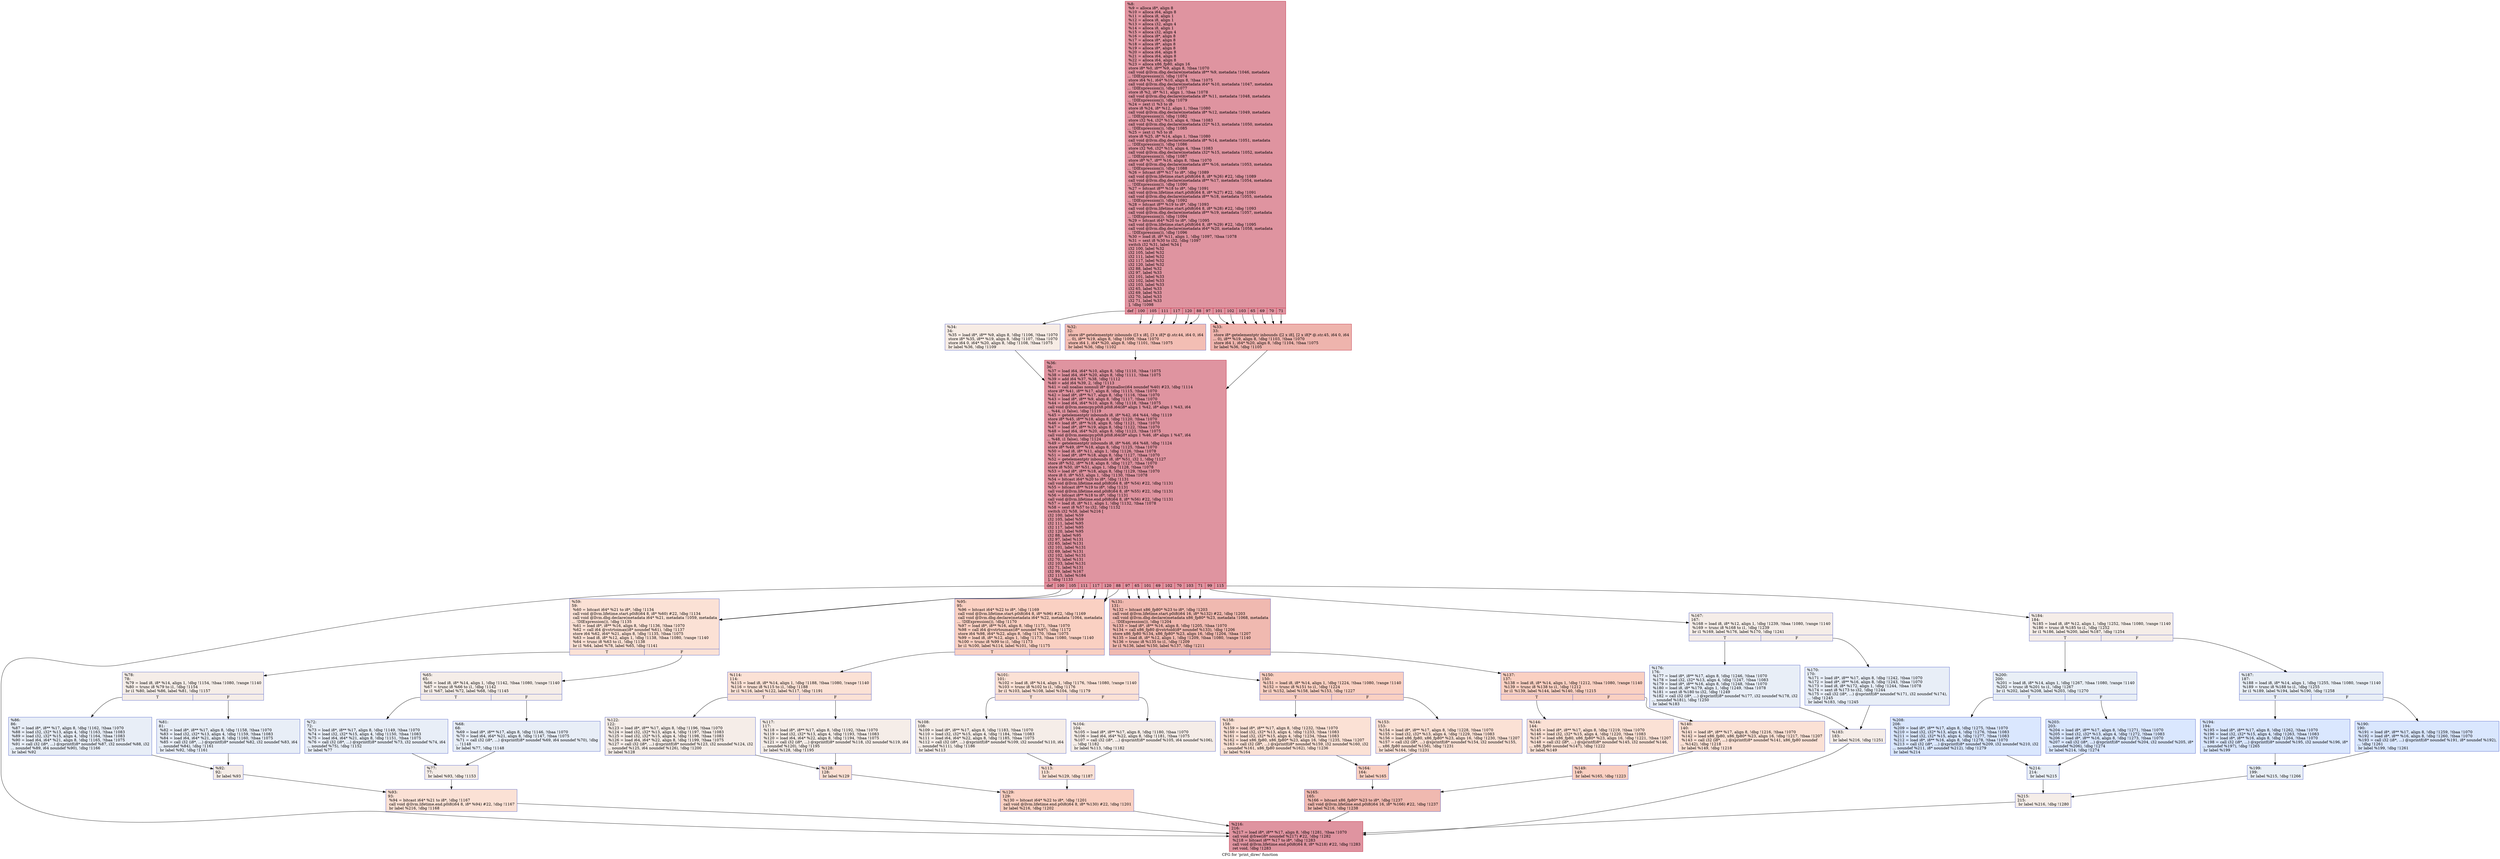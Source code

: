 digraph "CFG for 'print_direc' function" {
	label="CFG for 'print_direc' function";

	Node0x19d0b50 [shape=record,color="#b70d28ff", style=filled, fillcolor="#b70d2870",label="{%8:\l  %9 = alloca i8*, align 8\l  %10 = alloca i64, align 8\l  %11 = alloca i8, align 1\l  %12 = alloca i8, align 1\l  %13 = alloca i32, align 4\l  %14 = alloca i8, align 1\l  %15 = alloca i32, align 4\l  %16 = alloca i8*, align 8\l  %17 = alloca i8*, align 8\l  %18 = alloca i8*, align 8\l  %19 = alloca i8*, align 8\l  %20 = alloca i64, align 8\l  %21 = alloca i64, align 8\l  %22 = alloca i64, align 8\l  %23 = alloca x86_fp80, align 16\l  store i8* %0, i8** %9, align 8, !tbaa !1070\l  call void @llvm.dbg.declare(metadata i8** %9, metadata !1046, metadata\l... !DIExpression()), !dbg !1074\l  store i64 %1, i64* %10, align 8, !tbaa !1075\l  call void @llvm.dbg.declare(metadata i64* %10, metadata !1047, metadata\l... !DIExpression()), !dbg !1077\l  store i8 %2, i8* %11, align 1, !tbaa !1078\l  call void @llvm.dbg.declare(metadata i8* %11, metadata !1048, metadata\l... !DIExpression()), !dbg !1079\l  %24 = zext i1 %3 to i8\l  store i8 %24, i8* %12, align 1, !tbaa !1080\l  call void @llvm.dbg.declare(metadata i8* %12, metadata !1049, metadata\l... !DIExpression()), !dbg !1082\l  store i32 %4, i32* %13, align 4, !tbaa !1083\l  call void @llvm.dbg.declare(metadata i32* %13, metadata !1050, metadata\l... !DIExpression()), !dbg !1085\l  %25 = zext i1 %5 to i8\l  store i8 %25, i8* %14, align 1, !tbaa !1080\l  call void @llvm.dbg.declare(metadata i8* %14, metadata !1051, metadata\l... !DIExpression()), !dbg !1086\l  store i32 %6, i32* %15, align 4, !tbaa !1083\l  call void @llvm.dbg.declare(metadata i32* %15, metadata !1052, metadata\l... !DIExpression()), !dbg !1087\l  store i8* %7, i8** %16, align 8, !tbaa !1070\l  call void @llvm.dbg.declare(metadata i8** %16, metadata !1053, metadata\l... !DIExpression()), !dbg !1088\l  %26 = bitcast i8** %17 to i8*, !dbg !1089\l  call void @llvm.lifetime.start.p0i8(i64 8, i8* %26) #22, !dbg !1089\l  call void @llvm.dbg.declare(metadata i8** %17, metadata !1054, metadata\l... !DIExpression()), !dbg !1090\l  %27 = bitcast i8** %18 to i8*, !dbg !1091\l  call void @llvm.lifetime.start.p0i8(i64 8, i8* %27) #22, !dbg !1091\l  call void @llvm.dbg.declare(metadata i8** %18, metadata !1055, metadata\l... !DIExpression()), !dbg !1092\l  %28 = bitcast i8** %19 to i8*, !dbg !1093\l  call void @llvm.lifetime.start.p0i8(i64 8, i8* %28) #22, !dbg !1093\l  call void @llvm.dbg.declare(metadata i8** %19, metadata !1057, metadata\l... !DIExpression()), !dbg !1094\l  %29 = bitcast i64* %20 to i8*, !dbg !1095\l  call void @llvm.lifetime.start.p0i8(i64 8, i8* %29) #22, !dbg !1095\l  call void @llvm.dbg.declare(metadata i64* %20, metadata !1058, metadata\l... !DIExpression()), !dbg !1096\l  %30 = load i8, i8* %11, align 1, !dbg !1097, !tbaa !1078\l  %31 = sext i8 %30 to i32, !dbg !1097\l  switch i32 %31, label %34 [\l    i32 100, label %32\l    i32 105, label %32\l    i32 111, label %32\l    i32 117, label %32\l    i32 120, label %32\l    i32 88, label %32\l    i32 97, label %33\l    i32 101, label %33\l    i32 102, label %33\l    i32 103, label %33\l    i32 65, label %33\l    i32 69, label %33\l    i32 70, label %33\l    i32 71, label %33\l  ], !dbg !1098\l|{<s0>def|<s1>100|<s2>105|<s3>111|<s4>117|<s5>120|<s6>88|<s7>97|<s8>101|<s9>102|<s10>103|<s11>65|<s12>69|<s13>70|<s14>71}}"];
	Node0x19d0b50:s0 -> Node0x19f02d0;
	Node0x19d0b50:s1 -> Node0x19f0230;
	Node0x19d0b50:s2 -> Node0x19f0230;
	Node0x19d0b50:s3 -> Node0x19f0230;
	Node0x19d0b50:s4 -> Node0x19f0230;
	Node0x19d0b50:s5 -> Node0x19f0230;
	Node0x19d0b50:s6 -> Node0x19f0230;
	Node0x19d0b50:s7 -> Node0x19f0280;
	Node0x19d0b50:s8 -> Node0x19f0280;
	Node0x19d0b50:s9 -> Node0x19f0280;
	Node0x19d0b50:s10 -> Node0x19f0280;
	Node0x19d0b50:s11 -> Node0x19f0280;
	Node0x19d0b50:s12 -> Node0x19f0280;
	Node0x19d0b50:s13 -> Node0x19f0280;
	Node0x19d0b50:s14 -> Node0x19f0280;
	Node0x19f0230 [shape=record,color="#3d50c3ff", style=filled, fillcolor="#e36c5570",label="{%32:\l32:                                               \l  store i8* getelementptr inbounds ([3 x i8], [3 x i8]* @.str.44, i64 0, i64\l... 0), i8** %19, align 8, !dbg !1099, !tbaa !1070\l  store i64 1, i64* %20, align 8, !dbg !1101, !tbaa !1075\l  br label %36, !dbg !1102\l}"];
	Node0x19f0230 -> Node0x19f0320;
	Node0x19f0280 [shape=record,color="#b70d28ff", style=filled, fillcolor="#d8564670",label="{%33:\l33:                                               \l  store i8* getelementptr inbounds ([2 x i8], [2 x i8]* @.str.45, i64 0, i64\l... 0), i8** %19, align 8, !dbg !1103, !tbaa !1070\l  store i64 1, i64* %20, align 8, !dbg !1104, !tbaa !1075\l  br label %36, !dbg !1105\l}"];
	Node0x19f0280 -> Node0x19f0320;
	Node0x19f02d0 [shape=record,color="#3d50c3ff", style=filled, fillcolor="#ecd3c570",label="{%34:\l34:                                               \l  %35 = load i8*, i8** %9, align 8, !dbg !1106, !tbaa !1070\l  store i8* %35, i8** %19, align 8, !dbg !1107, !tbaa !1070\l  store i64 0, i64* %20, align 8, !dbg !1108, !tbaa !1075\l  br label %36, !dbg !1109\l}"];
	Node0x19f02d0 -> Node0x19f0320;
	Node0x19f0320 [shape=record,color="#b70d28ff", style=filled, fillcolor="#b70d2870",label="{%36:\l36:                                               \l  %37 = load i64, i64* %10, align 8, !dbg !1110, !tbaa !1075\l  %38 = load i64, i64* %20, align 8, !dbg !1111, !tbaa !1075\l  %39 = add i64 %37, %38, !dbg !1112\l  %40 = add i64 %39, 2, !dbg !1113\l  %41 = call noalias nonnull i8* @xmalloc(i64 noundef %40) #23, !dbg !1114\l  store i8* %41, i8** %17, align 8, !dbg !1115, !tbaa !1070\l  %42 = load i8*, i8** %17, align 8, !dbg !1116, !tbaa !1070\l  %43 = load i8*, i8** %9, align 8, !dbg !1117, !tbaa !1070\l  %44 = load i64, i64* %10, align 8, !dbg !1118, !tbaa !1075\l  call void @llvm.memcpy.p0i8.p0i8.i64(i8* align 1 %42, i8* align 1 %43, i64\l... %44, i1 false), !dbg !1119\l  %45 = getelementptr inbounds i8, i8* %42, i64 %44, !dbg !1119\l  store i8* %45, i8** %18, align 8, !dbg !1120, !tbaa !1070\l  %46 = load i8*, i8** %18, align 8, !dbg !1121, !tbaa !1070\l  %47 = load i8*, i8** %19, align 8, !dbg !1122, !tbaa !1070\l  %48 = load i64, i64* %20, align 8, !dbg !1123, !tbaa !1075\l  call void @llvm.memcpy.p0i8.p0i8.i64(i8* align 1 %46, i8* align 1 %47, i64\l... %48, i1 false), !dbg !1124\l  %49 = getelementptr inbounds i8, i8* %46, i64 %48, !dbg !1124\l  store i8* %49, i8** %18, align 8, !dbg !1125, !tbaa !1070\l  %50 = load i8, i8* %11, align 1, !dbg !1126, !tbaa !1078\l  %51 = load i8*, i8** %18, align 8, !dbg !1127, !tbaa !1070\l  %52 = getelementptr inbounds i8, i8* %51, i32 1, !dbg !1127\l  store i8* %52, i8** %18, align 8, !dbg !1127, !tbaa !1070\l  store i8 %50, i8* %51, align 1, !dbg !1128, !tbaa !1078\l  %53 = load i8*, i8** %18, align 8, !dbg !1129, !tbaa !1070\l  store i8 0, i8* %53, align 1, !dbg !1130, !tbaa !1078\l  %54 = bitcast i64* %20 to i8*, !dbg !1131\l  call void @llvm.lifetime.end.p0i8(i64 8, i8* %54) #22, !dbg !1131\l  %55 = bitcast i8** %19 to i8*, !dbg !1131\l  call void @llvm.lifetime.end.p0i8(i64 8, i8* %55) #22, !dbg !1131\l  %56 = bitcast i8** %18 to i8*, !dbg !1131\l  call void @llvm.lifetime.end.p0i8(i64 8, i8* %56) #22, !dbg !1131\l  %57 = load i8, i8* %11, align 1, !dbg !1132, !tbaa !1078\l  %58 = sext i8 %57 to i32, !dbg !1132\l  switch i32 %58, label %216 [\l    i32 100, label %59\l    i32 105, label %59\l    i32 111, label %95\l    i32 117, label %95\l    i32 120, label %95\l    i32 88, label %95\l    i32 97, label %131\l    i32 65, label %131\l    i32 101, label %131\l    i32 69, label %131\l    i32 102, label %131\l    i32 70, label %131\l    i32 103, label %131\l    i32 71, label %131\l    i32 99, label %167\l    i32 115, label %184\l  ], !dbg !1133\l|{<s0>def|<s1>100|<s2>105|<s3>111|<s4>117|<s5>120|<s6>88|<s7>97|<s8>65|<s9>101|<s10>69|<s11>102|<s12>70|<s13>103|<s14>71|<s15>99|<s16>115}}"];
	Node0x19f0320:s0 -> Node0x19f1130;
	Node0x19f0320:s1 -> Node0x19f0370;
	Node0x19f0320:s2 -> Node0x19f0370;
	Node0x19f0320:s3 -> Node0x19f0690;
	Node0x19f0320:s4 -> Node0x19f0690;
	Node0x19f0320:s5 -> Node0x19f0690;
	Node0x19f0320:s6 -> Node0x19f0690;
	Node0x19f0320:s7 -> Node0x19f09b0;
	Node0x19f0320:s8 -> Node0x19f09b0;
	Node0x19f0320:s9 -> Node0x19f09b0;
	Node0x19f0320:s10 -> Node0x19f09b0;
	Node0x19f0320:s11 -> Node0x19f09b0;
	Node0x19f0320:s12 -> Node0x19f09b0;
	Node0x19f0320:s13 -> Node0x19f09b0;
	Node0x19f0320:s14 -> Node0x19f09b0;
	Node0x19f0320:s15 -> Node0x19f0cd0;
	Node0x19f0320:s16 -> Node0x19f0e10;
	Node0x19f0370 [shape=record,color="#3d50c3ff", style=filled, fillcolor="#f7bca170",label="{%59:\l59:                                               \l  %60 = bitcast i64* %21 to i8*, !dbg !1134\l  call void @llvm.lifetime.start.p0i8(i64 8, i8* %60) #22, !dbg !1134\l  call void @llvm.dbg.declare(metadata i64* %21, metadata !1059, metadata\l... !DIExpression()), !dbg !1135\l  %61 = load i8*, i8** %16, align 8, !dbg !1136, !tbaa !1070\l  %62 = call i64 @vstrtoimax(i8* noundef %61), !dbg !1137\l  store i64 %62, i64* %21, align 8, !dbg !1135, !tbaa !1075\l  %63 = load i8, i8* %12, align 1, !dbg !1138, !tbaa !1080, !range !1140\l  %64 = trunc i8 %63 to i1, !dbg !1138\l  br i1 %64, label %78, label %65, !dbg !1141\l|{<s0>T|<s1>F}}"];
	Node0x19f0370:s0 -> Node0x19f0500;
	Node0x19f0370:s1 -> Node0x19f03c0;
	Node0x19f03c0 [shape=record,color="#3d50c3ff", style=filled, fillcolor="#e8d6cc70",label="{%65:\l65:                                               \l  %66 = load i8, i8* %14, align 1, !dbg !1142, !tbaa !1080, !range !1140\l  %67 = trunc i8 %66 to i1, !dbg !1142\l  br i1 %67, label %72, label %68, !dbg !1145\l|{<s0>T|<s1>F}}"];
	Node0x19f03c0:s0 -> Node0x19f0460;
	Node0x19f03c0:s1 -> Node0x19f0410;
	Node0x19f0410 [shape=record,color="#3d50c3ff", style=filled, fillcolor="#cbd8ee70",label="{%68:\l68:                                               \l  %69 = load i8*, i8** %17, align 8, !dbg !1146, !tbaa !1070\l  %70 = load i64, i64* %21, align 8, !dbg !1147, !tbaa !1075\l  %71 = call i32 (i8*, ...) @xprintf(i8* noundef %69, i64 noundef %70), !dbg\l... !1148\l  br label %77, !dbg !1148\l}"];
	Node0x19f0410 -> Node0x19f04b0;
	Node0x19f0460 [shape=record,color="#3d50c3ff", style=filled, fillcolor="#cbd8ee70",label="{%72:\l72:                                               \l  %73 = load i8*, i8** %17, align 8, !dbg !1149, !tbaa !1070\l  %74 = load i32, i32* %15, align 4, !dbg !1150, !tbaa !1083\l  %75 = load i64, i64* %21, align 8, !dbg !1151, !tbaa !1075\l  %76 = call i32 (i8*, ...) @xprintf(i8* noundef %73, i32 noundef %74, i64\l... noundef %75), !dbg !1152\l  br label %77\l}"];
	Node0x19f0460 -> Node0x19f04b0;
	Node0x19f04b0 [shape=record,color="#3d50c3ff", style=filled, fillcolor="#e8d6cc70",label="{%77:\l77:                                               \l  br label %93, !dbg !1153\l}"];
	Node0x19f04b0 -> Node0x19f0640;
	Node0x19f0500 [shape=record,color="#3d50c3ff", style=filled, fillcolor="#e8d6cc70",label="{%78:\l78:                                               \l  %79 = load i8, i8* %14, align 1, !dbg !1154, !tbaa !1080, !range !1140\l  %80 = trunc i8 %79 to i1, !dbg !1154\l  br i1 %80, label %86, label %81, !dbg !1157\l|{<s0>T|<s1>F}}"];
	Node0x19f0500:s0 -> Node0x19f05a0;
	Node0x19f0500:s1 -> Node0x19f0550;
	Node0x19f0550 [shape=record,color="#3d50c3ff", style=filled, fillcolor="#cbd8ee70",label="{%81:\l81:                                               \l  %82 = load i8*, i8** %17, align 8, !dbg !1158, !tbaa !1070\l  %83 = load i32, i32* %13, align 4, !dbg !1159, !tbaa !1083\l  %84 = load i64, i64* %21, align 8, !dbg !1160, !tbaa !1075\l  %85 = call i32 (i8*, ...) @xprintf(i8* noundef %82, i32 noundef %83, i64\l... noundef %84), !dbg !1161\l  br label %92, !dbg !1161\l}"];
	Node0x19f0550 -> Node0x19f05f0;
	Node0x19f05a0 [shape=record,color="#3d50c3ff", style=filled, fillcolor="#cbd8ee70",label="{%86:\l86:                                               \l  %87 = load i8*, i8** %17, align 8, !dbg !1162, !tbaa !1070\l  %88 = load i32, i32* %13, align 4, !dbg !1163, !tbaa !1083\l  %89 = load i32, i32* %15, align 4, !dbg !1164, !tbaa !1083\l  %90 = load i64, i64* %21, align 8, !dbg !1165, !tbaa !1075\l  %91 = call i32 (i8*, ...) @xprintf(i8* noundef %87, i32 noundef %88, i32\l... noundef %89, i64 noundef %90), !dbg !1166\l  br label %92\l}"];
	Node0x19f05a0 -> Node0x19f05f0;
	Node0x19f05f0 [shape=record,color="#3d50c3ff", style=filled, fillcolor="#e8d6cc70",label="{%92:\l92:                                               \l  br label %93\l}"];
	Node0x19f05f0 -> Node0x19f0640;
	Node0x19f0640 [shape=record,color="#3d50c3ff", style=filled, fillcolor="#f7bca170",label="{%93:\l93:                                               \l  %94 = bitcast i64* %21 to i8*, !dbg !1167\l  call void @llvm.lifetime.end.p0i8(i64 8, i8* %94) #22, !dbg !1167\l  br label %216, !dbg !1168\l}"];
	Node0x19f0640 -> Node0x19f1130;
	Node0x19f0690 [shape=record,color="#3d50c3ff", style=filled, fillcolor="#f3947570",label="{%95:\l95:                                               \l  %96 = bitcast i64* %22 to i8*, !dbg !1169\l  call void @llvm.lifetime.start.p0i8(i64 8, i8* %96) #22, !dbg !1169\l  call void @llvm.dbg.declare(metadata i64* %22, metadata !1064, metadata\l... !DIExpression()), !dbg !1170\l  %97 = load i8*, i8** %16, align 8, !dbg !1171, !tbaa !1070\l  %98 = call i64 @vstrtoumax(i8* noundef %97), !dbg !1172\l  store i64 %98, i64* %22, align 8, !dbg !1170, !tbaa !1075\l  %99 = load i8, i8* %12, align 1, !dbg !1173, !tbaa !1080, !range !1140\l  %100 = trunc i8 %99 to i1, !dbg !1173\l  br i1 %100, label %114, label %101, !dbg !1175\l|{<s0>T|<s1>F}}"];
	Node0x19f0690:s0 -> Node0x19f0820;
	Node0x19f0690:s1 -> Node0x19f06e0;
	Node0x19f06e0 [shape=record,color="#3d50c3ff", style=filled, fillcolor="#f7bca170",label="{%101:\l101:                                              \l  %102 = load i8, i8* %14, align 1, !dbg !1176, !tbaa !1080, !range !1140\l  %103 = trunc i8 %102 to i1, !dbg !1176\l  br i1 %103, label %108, label %104, !dbg !1179\l|{<s0>T|<s1>F}}"];
	Node0x19f06e0:s0 -> Node0x19f0780;
	Node0x19f06e0:s1 -> Node0x19f0730;
	Node0x19f0730 [shape=record,color="#3d50c3ff", style=filled, fillcolor="#e8d6cc70",label="{%104:\l104:                                              \l  %105 = load i8*, i8** %17, align 8, !dbg !1180, !tbaa !1070\l  %106 = load i64, i64* %22, align 8, !dbg !1181, !tbaa !1075\l  %107 = call i32 (i8*, ...) @xprintf(i8* noundef %105, i64 noundef %106),\l... !dbg !1182\l  br label %113, !dbg !1182\l}"];
	Node0x19f0730 -> Node0x19f07d0;
	Node0x19f0780 [shape=record,color="#3d50c3ff", style=filled, fillcolor="#e8d6cc70",label="{%108:\l108:                                              \l  %109 = load i8*, i8** %17, align 8, !dbg !1183, !tbaa !1070\l  %110 = load i32, i32* %15, align 4, !dbg !1184, !tbaa !1083\l  %111 = load i64, i64* %22, align 8, !dbg !1185, !tbaa !1075\l  %112 = call i32 (i8*, ...) @xprintf(i8* noundef %109, i32 noundef %110, i64\l... noundef %111), !dbg !1186\l  br label %113\l}"];
	Node0x19f0780 -> Node0x19f07d0;
	Node0x19f07d0 [shape=record,color="#3d50c3ff", style=filled, fillcolor="#f7bca170",label="{%113:\l113:                                              \l  br label %129, !dbg !1187\l}"];
	Node0x19f07d0 -> Node0x19f0960;
	Node0x19f0820 [shape=record,color="#3d50c3ff", style=filled, fillcolor="#f7bca170",label="{%114:\l114:                                              \l  %115 = load i8, i8* %14, align 1, !dbg !1188, !tbaa !1080, !range !1140\l  %116 = trunc i8 %115 to i1, !dbg !1188\l  br i1 %116, label %122, label %117, !dbg !1191\l|{<s0>T|<s1>F}}"];
	Node0x19f0820:s0 -> Node0x19f08c0;
	Node0x19f0820:s1 -> Node0x19f0870;
	Node0x19f0870 [shape=record,color="#3d50c3ff", style=filled, fillcolor="#e8d6cc70",label="{%117:\l117:                                              \l  %118 = load i8*, i8** %17, align 8, !dbg !1192, !tbaa !1070\l  %119 = load i32, i32* %13, align 4, !dbg !1193, !tbaa !1083\l  %120 = load i64, i64* %22, align 8, !dbg !1194, !tbaa !1075\l  %121 = call i32 (i8*, ...) @xprintf(i8* noundef %118, i32 noundef %119, i64\l... noundef %120), !dbg !1195\l  br label %128, !dbg !1195\l}"];
	Node0x19f0870 -> Node0x19f0910;
	Node0x19f08c0 [shape=record,color="#3d50c3ff", style=filled, fillcolor="#e8d6cc70",label="{%122:\l122:                                              \l  %123 = load i8*, i8** %17, align 8, !dbg !1196, !tbaa !1070\l  %124 = load i32, i32* %13, align 4, !dbg !1197, !tbaa !1083\l  %125 = load i32, i32* %15, align 4, !dbg !1198, !tbaa !1083\l  %126 = load i64, i64* %22, align 8, !dbg !1199, !tbaa !1075\l  %127 = call i32 (i8*, ...) @xprintf(i8* noundef %123, i32 noundef %124, i32\l... noundef %125, i64 noundef %126), !dbg !1200\l  br label %128\l}"];
	Node0x19f08c0 -> Node0x19f0910;
	Node0x19f0910 [shape=record,color="#3d50c3ff", style=filled, fillcolor="#f7bca170",label="{%128:\l128:                                              \l  br label %129\l}"];
	Node0x19f0910 -> Node0x19f0960;
	Node0x19f0960 [shape=record,color="#3d50c3ff", style=filled, fillcolor="#f3947570",label="{%129:\l129:                                              \l  %130 = bitcast i64* %22 to i8*, !dbg !1201\l  call void @llvm.lifetime.end.p0i8(i64 8, i8* %130) #22, !dbg !1201\l  br label %216, !dbg !1202\l}"];
	Node0x19f0960 -> Node0x19f1130;
	Node0x19f09b0 [shape=record,color="#3d50c3ff", style=filled, fillcolor="#de614d70",label="{%131:\l131:                                              \l  %132 = bitcast x86_fp80* %23 to i8*, !dbg !1203\l  call void @llvm.lifetime.start.p0i8(i64 16, i8* %132) #22, !dbg !1203\l  call void @llvm.dbg.declare(metadata x86_fp80* %23, metadata !1068, metadata\l... !DIExpression()), !dbg !1204\l  %133 = load i8*, i8** %16, align 8, !dbg !1205, !tbaa !1070\l  %134 = call x86_fp80 @vstrtold(i8* noundef %133), !dbg !1206\l  store x86_fp80 %134, x86_fp80* %23, align 16, !dbg !1204, !tbaa !1207\l  %135 = load i8, i8* %12, align 1, !dbg !1209, !tbaa !1080, !range !1140\l  %136 = trunc i8 %135 to i1, !dbg !1209\l  br i1 %136, label %150, label %137, !dbg !1211\l|{<s0>T|<s1>F}}"];
	Node0x19f09b0:s0 -> Node0x19f0b40;
	Node0x19f09b0:s1 -> Node0x19f0a00;
	Node0x19f0a00 [shape=record,color="#3d50c3ff", style=filled, fillcolor="#f3947570",label="{%137:\l137:                                              \l  %138 = load i8, i8* %14, align 1, !dbg !1212, !tbaa !1080, !range !1140\l  %139 = trunc i8 %138 to i1, !dbg !1212\l  br i1 %139, label %144, label %140, !dbg !1215\l|{<s0>T|<s1>F}}"];
	Node0x19f0a00:s0 -> Node0x19f0aa0;
	Node0x19f0a00:s1 -> Node0x19f0a50;
	Node0x19f0a50 [shape=record,color="#3d50c3ff", style=filled, fillcolor="#f7bca170",label="{%140:\l140:                                              \l  %141 = load i8*, i8** %17, align 8, !dbg !1216, !tbaa !1070\l  %142 = load x86_fp80, x86_fp80* %23, align 16, !dbg !1217, !tbaa !1207\l  %143 = call i32 (i8*, ...) @xprintf(i8* noundef %141, x86_fp80 noundef\l... %142), !dbg !1218\l  br label %149, !dbg !1218\l}"];
	Node0x19f0a50 -> Node0x19f0af0;
	Node0x19f0aa0 [shape=record,color="#3d50c3ff", style=filled, fillcolor="#f7bca170",label="{%144:\l144:                                              \l  %145 = load i8*, i8** %17, align 8, !dbg !1219, !tbaa !1070\l  %146 = load i32, i32* %15, align 4, !dbg !1220, !tbaa !1083\l  %147 = load x86_fp80, x86_fp80* %23, align 16, !dbg !1221, !tbaa !1207\l  %148 = call i32 (i8*, ...) @xprintf(i8* noundef %145, i32 noundef %146,\l... x86_fp80 noundef %147), !dbg !1222\l  br label %149\l}"];
	Node0x19f0aa0 -> Node0x19f0af0;
	Node0x19f0af0 [shape=record,color="#3d50c3ff", style=filled, fillcolor="#f3947570",label="{%149:\l149:                                              \l  br label %165, !dbg !1223\l}"];
	Node0x19f0af0 -> Node0x19f0c80;
	Node0x19f0b40 [shape=record,color="#3d50c3ff", style=filled, fillcolor="#f3947570",label="{%150:\l150:                                              \l  %151 = load i8, i8* %14, align 1, !dbg !1224, !tbaa !1080, !range !1140\l  %152 = trunc i8 %151 to i1, !dbg !1224\l  br i1 %152, label %158, label %153, !dbg !1227\l|{<s0>T|<s1>F}}"];
	Node0x19f0b40:s0 -> Node0x19f0be0;
	Node0x19f0b40:s1 -> Node0x19f0b90;
	Node0x19f0b90 [shape=record,color="#3d50c3ff", style=filled, fillcolor="#f7bca170",label="{%153:\l153:                                              \l  %154 = load i8*, i8** %17, align 8, !dbg !1228, !tbaa !1070\l  %155 = load i32, i32* %13, align 4, !dbg !1229, !tbaa !1083\l  %156 = load x86_fp80, x86_fp80* %23, align 16, !dbg !1230, !tbaa !1207\l  %157 = call i32 (i8*, ...) @xprintf(i8* noundef %154, i32 noundef %155,\l... x86_fp80 noundef %156), !dbg !1231\l  br label %164, !dbg !1231\l}"];
	Node0x19f0b90 -> Node0x19f0c30;
	Node0x19f0be0 [shape=record,color="#3d50c3ff", style=filled, fillcolor="#f7bca170",label="{%158:\l158:                                              \l  %159 = load i8*, i8** %17, align 8, !dbg !1232, !tbaa !1070\l  %160 = load i32, i32* %13, align 4, !dbg !1233, !tbaa !1083\l  %161 = load i32, i32* %15, align 4, !dbg !1234, !tbaa !1083\l  %162 = load x86_fp80, x86_fp80* %23, align 16, !dbg !1235, !tbaa !1207\l  %163 = call i32 (i8*, ...) @xprintf(i8* noundef %159, i32 noundef %160, i32\l... noundef %161, x86_fp80 noundef %162), !dbg !1236\l  br label %164\l}"];
	Node0x19f0be0 -> Node0x19f0c30;
	Node0x19f0c30 [shape=record,color="#3d50c3ff", style=filled, fillcolor="#f3947570",label="{%164:\l164:                                              \l  br label %165\l}"];
	Node0x19f0c30 -> Node0x19f0c80;
	Node0x19f0c80 [shape=record,color="#3d50c3ff", style=filled, fillcolor="#de614d70",label="{%165:\l165:                                              \l  %166 = bitcast x86_fp80* %23 to i8*, !dbg !1237\l  call void @llvm.lifetime.end.p0i8(i64 16, i8* %166) #22, !dbg !1237\l  br label %216, !dbg !1238\l}"];
	Node0x19f0c80 -> Node0x19f1130;
	Node0x19f0cd0 [shape=record,color="#3d50c3ff", style=filled, fillcolor="#e8d6cc70",label="{%167:\l167:                                              \l  %168 = load i8, i8* %12, align 1, !dbg !1239, !tbaa !1080, !range !1140\l  %169 = trunc i8 %168 to i1, !dbg !1239\l  br i1 %169, label %176, label %170, !dbg !1241\l|{<s0>T|<s1>F}}"];
	Node0x19f0cd0:s0 -> Node0x19f0d70;
	Node0x19f0cd0:s1 -> Node0x19f0d20;
	Node0x19f0d20 [shape=record,color="#3d50c3ff", style=filled, fillcolor="#cbd8ee70",label="{%170:\l170:                                              \l  %171 = load i8*, i8** %17, align 8, !dbg !1242, !tbaa !1070\l  %172 = load i8*, i8** %16, align 8, !dbg !1243, !tbaa !1070\l  %173 = load i8, i8* %172, align 1, !dbg !1244, !tbaa !1078\l  %174 = sext i8 %173 to i32, !dbg !1244\l  %175 = call i32 (i8*, ...) @xprintf(i8* noundef %171, i32 noundef %174),\l... !dbg !1245\l  br label %183, !dbg !1245\l}"];
	Node0x19f0d20 -> Node0x19f0dc0;
	Node0x19f0d70 [shape=record,color="#3d50c3ff", style=filled, fillcolor="#cbd8ee70",label="{%176:\l176:                                              \l  %177 = load i8*, i8** %17, align 8, !dbg !1246, !tbaa !1070\l  %178 = load i32, i32* %13, align 4, !dbg !1247, !tbaa !1083\l  %179 = load i8*, i8** %16, align 8, !dbg !1248, !tbaa !1070\l  %180 = load i8, i8* %179, align 1, !dbg !1249, !tbaa !1078\l  %181 = sext i8 %180 to i32, !dbg !1249\l  %182 = call i32 (i8*, ...) @xprintf(i8* noundef %177, i32 noundef %178, i32\l... noundef %181), !dbg !1250\l  br label %183\l}"];
	Node0x19f0d70 -> Node0x19f0dc0;
	Node0x19f0dc0 [shape=record,color="#3d50c3ff", style=filled, fillcolor="#e8d6cc70",label="{%183:\l183:                                              \l  br label %216, !dbg !1251\l}"];
	Node0x19f0dc0 -> Node0x19f1130;
	Node0x19f0e10 [shape=record,color="#3d50c3ff", style=filled, fillcolor="#e8d6cc70",label="{%184:\l184:                                              \l  %185 = load i8, i8* %12, align 1, !dbg !1252, !tbaa !1080, !range !1140\l  %186 = trunc i8 %185 to i1, !dbg !1252\l  br i1 %186, label %200, label %187, !dbg !1254\l|{<s0>T|<s1>F}}"];
	Node0x19f0e10:s0 -> Node0x19f0fa0;
	Node0x19f0e10:s1 -> Node0x19f0e60;
	Node0x19f0e60 [shape=record,color="#3d50c3ff", style=filled, fillcolor="#cedaeb70",label="{%187:\l187:                                              \l  %188 = load i8, i8* %14, align 1, !dbg !1255, !tbaa !1080, !range !1140\l  %189 = trunc i8 %188 to i1, !dbg !1255\l  br i1 %189, label %194, label %190, !dbg !1258\l|{<s0>T|<s1>F}}"];
	Node0x19f0e60:s0 -> Node0x19f0f00;
	Node0x19f0e60:s1 -> Node0x19f0eb0;
	Node0x19f0eb0 [shape=record,color="#3d50c3ff", style=filled, fillcolor="#abc8fd70",label="{%190:\l190:                                              \l  %191 = load i8*, i8** %17, align 8, !dbg !1259, !tbaa !1070\l  %192 = load i8*, i8** %16, align 8, !dbg !1260, !tbaa !1070\l  %193 = call i32 (i8*, ...) @xprintf(i8* noundef %191, i8* noundef %192),\l... !dbg !1261\l  br label %199, !dbg !1261\l}"];
	Node0x19f0eb0 -> Node0x19f0f50;
	Node0x19f0f00 [shape=record,color="#3d50c3ff", style=filled, fillcolor="#abc8fd70",label="{%194:\l194:                                              \l  %195 = load i8*, i8** %17, align 8, !dbg !1262, !tbaa !1070\l  %196 = load i32, i32* %15, align 4, !dbg !1263, !tbaa !1083\l  %197 = load i8*, i8** %16, align 8, !dbg !1264, !tbaa !1070\l  %198 = call i32 (i8*, ...) @xprintf(i8* noundef %195, i32 noundef %196, i8*\l... noundef %197), !dbg !1265\l  br label %199\l}"];
	Node0x19f0f00 -> Node0x19f0f50;
	Node0x19f0f50 [shape=record,color="#3d50c3ff", style=filled, fillcolor="#cedaeb70",label="{%199:\l199:                                              \l  br label %215, !dbg !1266\l}"];
	Node0x19f0f50 -> Node0x19f10e0;
	Node0x19f0fa0 [shape=record,color="#3d50c3ff", style=filled, fillcolor="#cedaeb70",label="{%200:\l200:                                              \l  %201 = load i8, i8* %14, align 1, !dbg !1267, !tbaa !1080, !range !1140\l  %202 = trunc i8 %201 to i1, !dbg !1267\l  br i1 %202, label %208, label %203, !dbg !1270\l|{<s0>T|<s1>F}}"];
	Node0x19f0fa0:s0 -> Node0x19f1040;
	Node0x19f0fa0:s1 -> Node0x19f0ff0;
	Node0x19f0ff0 [shape=record,color="#3d50c3ff", style=filled, fillcolor="#abc8fd70",label="{%203:\l203:                                              \l  %204 = load i8*, i8** %17, align 8, !dbg !1271, !tbaa !1070\l  %205 = load i32, i32* %13, align 4, !dbg !1272, !tbaa !1083\l  %206 = load i8*, i8** %16, align 8, !dbg !1273, !tbaa !1070\l  %207 = call i32 (i8*, ...) @xprintf(i8* noundef %204, i32 noundef %205, i8*\l... noundef %206), !dbg !1274\l  br label %214, !dbg !1274\l}"];
	Node0x19f0ff0 -> Node0x19f1090;
	Node0x19f1040 [shape=record,color="#3d50c3ff", style=filled, fillcolor="#abc8fd70",label="{%208:\l208:                                              \l  %209 = load i8*, i8** %17, align 8, !dbg !1275, !tbaa !1070\l  %210 = load i32, i32* %13, align 4, !dbg !1276, !tbaa !1083\l  %211 = load i32, i32* %15, align 4, !dbg !1277, !tbaa !1083\l  %212 = load i8*, i8** %16, align 8, !dbg !1278, !tbaa !1070\l  %213 = call i32 (i8*, ...) @xprintf(i8* noundef %209, i32 noundef %210, i32\l... noundef %211, i8* noundef %212), !dbg !1279\l  br label %214\l}"];
	Node0x19f1040 -> Node0x19f1090;
	Node0x19f1090 [shape=record,color="#3d50c3ff", style=filled, fillcolor="#cedaeb70",label="{%214:\l214:                                              \l  br label %215\l}"];
	Node0x19f1090 -> Node0x19f10e0;
	Node0x19f10e0 [shape=record,color="#3d50c3ff", style=filled, fillcolor="#e8d6cc70",label="{%215:\l215:                                              \l  br label %216, !dbg !1280\l}"];
	Node0x19f10e0 -> Node0x19f1130;
	Node0x19f1130 [shape=record,color="#b70d28ff", style=filled, fillcolor="#b70d2870",label="{%216:\l216:                                              \l  %217 = load i8*, i8** %17, align 8, !dbg !1281, !tbaa !1070\l  call void @free(i8* noundef %217) #22, !dbg !1282\l  %218 = bitcast i8** %17 to i8*, !dbg !1283\l  call void @llvm.lifetime.end.p0i8(i64 8, i8* %218) #22, !dbg !1283\l  ret void, !dbg !1283\l}"];
}
